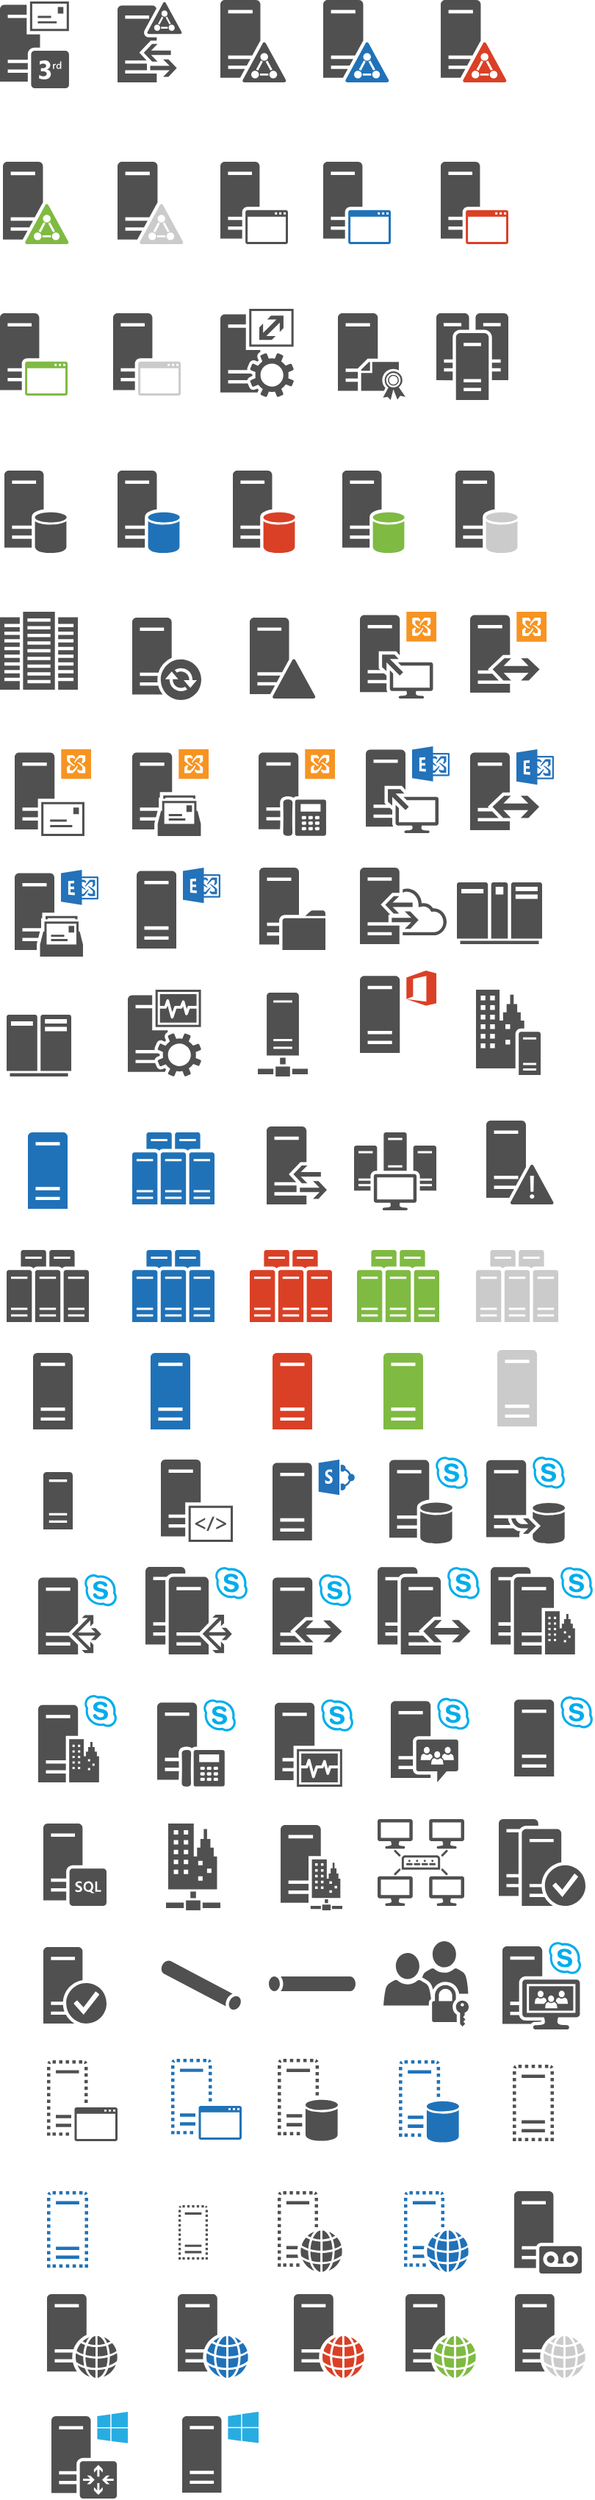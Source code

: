 <mxfile version="24.2.1" type="device">
  <diagram name="Page-1" id="5Z7APpFcgfUc6ZyuO-cr">
    <mxGraphModel dx="1098" dy="665" grid="1" gridSize="10" guides="1" tooltips="1" connect="1" arrows="1" fold="1" page="1" pageScale="1" pageWidth="827" pageHeight="1169" math="0" shadow="0">
      <root>
        <mxCell id="0" />
        <mxCell id="1" parent="0" />
        <mxCell id="42mja_NqprVF22DPiqrY-93" value="" style="sketch=0;pointerEvents=1;shadow=0;dashed=0;html=1;strokeColor=none;fillColor=#505050;labelPosition=center;verticalLabelPosition=bottom;verticalAlign=top;outlineConnect=0;align=center;shape=mxgraph.office.servers.3rd_party_mail_server;" vertex="1" parent="1">
          <mxGeometry x="10" y="21" width="47" height="59" as="geometry" />
        </mxCell>
        <mxCell id="42mja_NqprVF22DPiqrY-94" value="" style="sketch=0;pointerEvents=1;shadow=0;dashed=0;html=1;strokeColor=none;fillColor=#505050;labelPosition=center;verticalLabelPosition=bottom;verticalAlign=top;outlineConnect=0;align=center;shape=mxgraph.office.servers.active_directory_federation_services_proxy;" vertex="1" parent="1">
          <mxGeometry x="90" y="21" width="44" height="55" as="geometry" />
        </mxCell>
        <mxCell id="42mja_NqprVF22DPiqrY-95" value="" style="sketch=0;pointerEvents=1;shadow=0;dashed=0;html=1;strokeColor=none;fillColor=#505050;labelPosition=center;verticalLabelPosition=bottom;verticalAlign=top;outlineConnect=0;align=center;shape=mxgraph.office.servers.active_directory_federation_services_server;" vertex="1" parent="1">
          <mxGeometry x="160" y="20" width="45" height="56" as="geometry" />
        </mxCell>
        <mxCell id="42mja_NqprVF22DPiqrY-96" value="" style="sketch=0;pointerEvents=1;shadow=0;dashed=0;html=1;strokeColor=none;fillColor=#505050;labelPosition=center;verticalLabelPosition=bottom;verticalAlign=top;outlineConnect=0;align=center;shape=mxgraph.office.servers.active_directory_federation_services_server_blue;" vertex="1" parent="1">
          <mxGeometry x="230" y="20" width="45" height="56" as="geometry" />
        </mxCell>
        <mxCell id="42mja_NqprVF22DPiqrY-97" value="" style="sketch=0;pointerEvents=1;shadow=0;dashed=0;html=1;strokeColor=none;fillColor=#505050;labelPosition=center;verticalLabelPosition=bottom;verticalAlign=top;outlineConnect=0;align=center;shape=mxgraph.office.servers.active_directory_federation_services_server_orange;" vertex="1" parent="1">
          <mxGeometry x="310" y="20" width="45" height="56" as="geometry" />
        </mxCell>
        <mxCell id="42mja_NqprVF22DPiqrY-98" value="" style="sketch=0;pointerEvents=1;shadow=0;dashed=0;html=1;strokeColor=none;fillColor=#505050;labelPosition=center;verticalLabelPosition=bottom;verticalAlign=top;outlineConnect=0;align=center;shape=mxgraph.office.servers.active_directory_federation_services_server_green;" vertex="1" parent="1">
          <mxGeometry x="12" y="130" width="45" height="56" as="geometry" />
        </mxCell>
        <mxCell id="42mja_NqprVF22DPiqrY-99" value="" style="sketch=0;pointerEvents=1;shadow=0;dashed=0;html=1;strokeColor=none;fillColor=#505050;labelPosition=center;verticalLabelPosition=bottom;verticalAlign=top;outlineConnect=0;align=center;shape=mxgraph.office.servers.active_directory_federation_services_server_ghosted;" vertex="1" parent="1">
          <mxGeometry x="90" y="130" width="45" height="56" as="geometry" />
        </mxCell>
        <mxCell id="42mja_NqprVF22DPiqrY-100" value="" style="sketch=0;pointerEvents=1;shadow=0;dashed=0;html=1;strokeColor=none;fillColor=#505050;labelPosition=center;verticalLabelPosition=bottom;verticalAlign=top;outlineConnect=0;align=center;shape=mxgraph.office.servers.application_server;" vertex="1" parent="1">
          <mxGeometry x="160" y="130" width="46" height="56" as="geometry" />
        </mxCell>
        <mxCell id="42mja_NqprVF22DPiqrY-101" value="" style="sketch=0;pointerEvents=1;shadow=0;dashed=0;html=1;strokeColor=none;fillColor=#505050;labelPosition=center;verticalLabelPosition=bottom;verticalAlign=top;outlineConnect=0;align=center;shape=mxgraph.office.servers.application_server_blue;" vertex="1" parent="1">
          <mxGeometry x="230" y="130" width="46" height="56" as="geometry" />
        </mxCell>
        <mxCell id="42mja_NqprVF22DPiqrY-102" value="" style="sketch=0;pointerEvents=1;shadow=0;dashed=0;html=1;strokeColor=none;fillColor=#505050;labelPosition=center;verticalLabelPosition=bottom;verticalAlign=top;outlineConnect=0;align=center;shape=mxgraph.office.servers.application_server_orange;" vertex="1" parent="1">
          <mxGeometry x="310" y="130" width="46" height="56" as="geometry" />
        </mxCell>
        <mxCell id="42mja_NqprVF22DPiqrY-103" value="" style="sketch=0;pointerEvents=1;shadow=0;dashed=0;html=1;strokeColor=none;fillColor=#505050;labelPosition=center;verticalLabelPosition=bottom;verticalAlign=top;outlineConnect=0;align=center;shape=mxgraph.office.servers.application_server_green;" vertex="1" parent="1">
          <mxGeometry x="10" y="233" width="46" height="56" as="geometry" />
        </mxCell>
        <mxCell id="42mja_NqprVF22DPiqrY-104" value="" style="sketch=0;pointerEvents=1;shadow=0;dashed=0;html=1;strokeColor=none;fillColor=#505050;labelPosition=center;verticalLabelPosition=bottom;verticalAlign=top;outlineConnect=0;align=center;shape=mxgraph.office.servers.application_server_ghosted;" vertex="1" parent="1">
          <mxGeometry x="87" y="233" width="46" height="56" as="geometry" />
        </mxCell>
        <mxCell id="42mja_NqprVF22DPiqrY-105" value="" style="sketch=0;pointerEvents=1;shadow=0;dashed=0;html=1;strokeColor=none;fillColor=#505050;labelPosition=center;verticalLabelPosition=bottom;verticalAlign=top;outlineConnect=0;align=center;shape=mxgraph.office.servers.call_admission_control_service;" vertex="1" parent="1">
          <mxGeometry x="160" y="230" width="50" height="60" as="geometry" />
        </mxCell>
        <mxCell id="42mja_NqprVF22DPiqrY-106" value="" style="sketch=0;pointerEvents=1;shadow=0;dashed=0;html=1;strokeColor=none;fillColor=#505050;labelPosition=center;verticalLabelPosition=bottom;verticalAlign=top;outlineConnect=0;align=center;shape=mxgraph.office.servers.certificate_authority;" vertex="1" parent="1">
          <mxGeometry x="240" y="233" width="46" height="59" as="geometry" />
        </mxCell>
        <mxCell id="42mja_NqprVF22DPiqrY-107" value="" style="sketch=0;pointerEvents=1;shadow=0;dashed=0;html=1;strokeColor=none;fillColor=#505050;labelPosition=center;verticalLabelPosition=bottom;verticalAlign=top;outlineConnect=0;align=center;shape=mxgraph.office.servers.cluster_server;" vertex="1" parent="1">
          <mxGeometry x="307" y="233" width="49" height="59" as="geometry" />
        </mxCell>
        <mxCell id="42mja_NqprVF22DPiqrY-108" value="" style="sketch=0;pointerEvents=1;shadow=0;dashed=0;html=1;strokeColor=none;fillColor=#505050;labelPosition=center;verticalLabelPosition=bottom;verticalAlign=top;outlineConnect=0;align=center;shape=mxgraph.office.servers.database_server;" vertex="1" parent="1">
          <mxGeometry x="13" y="340" width="43" height="56" as="geometry" />
        </mxCell>
        <mxCell id="42mja_NqprVF22DPiqrY-109" value="" style="sketch=0;pointerEvents=1;shadow=0;dashed=0;html=1;strokeColor=none;fillColor=#505050;labelPosition=center;verticalLabelPosition=bottom;verticalAlign=top;outlineConnect=0;align=center;shape=mxgraph.office.servers.database_server_blue;" vertex="1" parent="1">
          <mxGeometry x="90" y="340" width="43" height="56" as="geometry" />
        </mxCell>
        <mxCell id="42mja_NqprVF22DPiqrY-110" value="" style="sketch=0;pointerEvents=1;shadow=0;dashed=0;html=1;strokeColor=none;fillColor=#505050;labelPosition=center;verticalLabelPosition=bottom;verticalAlign=top;outlineConnect=0;align=center;shape=mxgraph.office.servers.database_server_orange;" vertex="1" parent="1">
          <mxGeometry x="168.5" y="340" width="43" height="56" as="geometry" />
        </mxCell>
        <mxCell id="42mja_NqprVF22DPiqrY-111" value="" style="sketch=0;pointerEvents=1;shadow=0;dashed=0;html=1;strokeColor=none;fillColor=#505050;labelPosition=center;verticalLabelPosition=bottom;verticalAlign=top;outlineConnect=0;align=center;shape=mxgraph.office.servers.database_server_green;" vertex="1" parent="1">
          <mxGeometry x="243" y="340" width="43" height="56" as="geometry" />
        </mxCell>
        <mxCell id="42mja_NqprVF22DPiqrY-112" value="" style="sketch=0;pointerEvents=1;shadow=0;dashed=0;html=1;strokeColor=none;fillColor=#505050;labelPosition=center;verticalLabelPosition=bottom;verticalAlign=top;outlineConnect=0;align=center;shape=mxgraph.office.servers.database_server_ghosted;" vertex="1" parent="1">
          <mxGeometry x="320" y="340" width="43" height="56" as="geometry" />
        </mxCell>
        <mxCell id="42mja_NqprVF22DPiqrY-113" value="" style="sketch=0;pointerEvents=1;shadow=0;dashed=0;html=1;strokeColor=none;fillColor=#505050;labelPosition=center;verticalLabelPosition=bottom;verticalAlign=top;outlineConnect=0;align=center;shape=mxgraph.office.servers.datacenter;" vertex="1" parent="1">
          <mxGeometry x="10" y="436" width="53" height="53" as="geometry" />
        </mxCell>
        <mxCell id="42mja_NqprVF22DPiqrY-114" value="" style="sketch=0;pointerEvents=1;shadow=0;dashed=0;html=1;strokeColor=none;fillColor=#505050;labelPosition=center;verticalLabelPosition=bottom;verticalAlign=top;outlineConnect=0;align=center;shape=mxgraph.office.servers.dirsync_server;" vertex="1" parent="1">
          <mxGeometry x="100" y="440" width="47" height="56" as="geometry" />
        </mxCell>
        <mxCell id="42mja_NqprVF22DPiqrY-115" value="" style="sketch=0;pointerEvents=1;shadow=0;dashed=0;html=1;strokeColor=none;fillColor=#505050;labelPosition=center;verticalLabelPosition=bottom;verticalAlign=top;outlineConnect=0;align=center;shape=mxgraph.office.servers.domain_controller;" vertex="1" parent="1">
          <mxGeometry x="180" y="440" width="45" height="55" as="geometry" />
        </mxCell>
        <mxCell id="42mja_NqprVF22DPiqrY-116" value="" style="sketch=0;pointerEvents=1;shadow=0;dashed=0;html=1;strokeColor=none;fillColor=#505050;labelPosition=center;verticalLabelPosition=bottom;verticalAlign=top;outlineConnect=0;align=center;shape=mxgraph.office.servers.excahnge_client_access_server_role;" vertex="1" parent="1">
          <mxGeometry x="255" y="436" width="52" height="59" as="geometry" />
        </mxCell>
        <mxCell id="42mja_NqprVF22DPiqrY-117" value="" style="sketch=0;pointerEvents=1;shadow=0;dashed=0;html=1;strokeColor=none;fillColor=#505050;labelPosition=center;verticalLabelPosition=bottom;verticalAlign=top;outlineConnect=0;align=center;shape=mxgraph.office.servers.exchange_edge_transport_server_role;" vertex="1" parent="1">
          <mxGeometry x="330" y="436" width="52" height="55" as="geometry" />
        </mxCell>
        <mxCell id="42mja_NqprVF22DPiqrY-118" value="" style="sketch=0;pointerEvents=1;shadow=0;dashed=0;html=1;strokeColor=none;fillColor=#505050;labelPosition=center;verticalLabelPosition=bottom;verticalAlign=top;outlineConnect=0;align=center;shape=mxgraph.office.servers.exchange_hub_transport_server_role;" vertex="1" parent="1">
          <mxGeometry x="20" y="529.5" width="52" height="59" as="geometry" />
        </mxCell>
        <mxCell id="42mja_NqprVF22DPiqrY-119" value="" style="sketch=0;pointerEvents=1;shadow=0;dashed=0;html=1;strokeColor=none;fillColor=#505050;labelPosition=center;verticalLabelPosition=bottom;verticalAlign=top;outlineConnect=0;align=center;shape=mxgraph.office.servers.exchange_mailbox_server_role;" vertex="1" parent="1">
          <mxGeometry x="100" y="529.5" width="52" height="59" as="geometry" />
        </mxCell>
        <mxCell id="42mja_NqprVF22DPiqrY-120" value="" style="sketch=0;pointerEvents=1;shadow=0;dashed=0;html=1;strokeColor=none;fillColor=#505050;labelPosition=center;verticalLabelPosition=bottom;verticalAlign=top;outlineConnect=0;align=center;shape=mxgraph.office.servers.exchange_um_server_role;" vertex="1" parent="1">
          <mxGeometry x="186" y="529.5" width="52" height="59" as="geometry" />
        </mxCell>
        <mxCell id="42mja_NqprVF22DPiqrY-121" value="" style="sketch=0;pointerEvents=1;shadow=0;dashed=0;html=1;strokeColor=none;fillColor=#505050;labelPosition=center;verticalLabelPosition=bottom;verticalAlign=top;outlineConnect=0;align=center;shape=mxgraph.office.servers.exchange_client_access_server;" vertex="1" parent="1">
          <mxGeometry x="259" y="527.5" width="57" height="59" as="geometry" />
        </mxCell>
        <mxCell id="42mja_NqprVF22DPiqrY-122" value="" style="sketch=0;pointerEvents=1;shadow=0;dashed=0;html=1;strokeColor=none;fillColor=#505050;labelPosition=center;verticalLabelPosition=bottom;verticalAlign=top;outlineConnect=0;align=center;shape=mxgraph.office.servers.exchange_edge_transport_server;" vertex="1" parent="1">
          <mxGeometry x="330" y="529.5" width="57" height="55" as="geometry" />
        </mxCell>
        <mxCell id="42mja_NqprVF22DPiqrY-123" value="" style="sketch=0;pointerEvents=1;shadow=0;dashed=0;html=1;strokeColor=none;fillColor=#505050;labelPosition=center;verticalLabelPosition=bottom;verticalAlign=top;outlineConnect=0;align=center;shape=mxgraph.office.servers.exchange_mailbox_server;" vertex="1" parent="1">
          <mxGeometry x="20" y="611.5" width="57" height="59" as="geometry" />
        </mxCell>
        <mxCell id="42mja_NqprVF22DPiqrY-124" value="" style="sketch=0;pointerEvents=1;shadow=0;dashed=0;html=1;strokeColor=none;fillColor=#505050;labelPosition=center;verticalLabelPosition=bottom;verticalAlign=top;outlineConnect=0;align=center;shape=mxgraph.office.servers.exchange_server;" vertex="1" parent="1">
          <mxGeometry x="103" y="610" width="57" height="55" as="geometry" />
        </mxCell>
        <mxCell id="42mja_NqprVF22DPiqrY-125" value="" style="sketch=0;pointerEvents=1;shadow=0;dashed=0;html=1;strokeColor=none;fillColor=#505050;labelPosition=center;verticalLabelPosition=bottom;verticalAlign=top;outlineConnect=0;align=center;shape=mxgraph.office.servers.file_server;" vertex="1" parent="1">
          <mxGeometry x="186.5" y="610" width="45" height="56" as="geometry" />
        </mxCell>
        <mxCell id="42mja_NqprVF22DPiqrY-126" value="" style="sketch=0;pointerEvents=1;shadow=0;dashed=0;html=1;strokeColor=none;fillColor=#505050;labelPosition=center;verticalLabelPosition=bottom;verticalAlign=top;outlineConnect=0;align=center;shape=mxgraph.office.servers.hybrid_server;" vertex="1" parent="1">
          <mxGeometry x="255" y="610" width="59" height="52" as="geometry" />
        </mxCell>
        <mxCell id="42mja_NqprVF22DPiqrY-127" value="" style="sketch=0;pointerEvents=1;shadow=0;dashed=0;html=1;strokeColor=none;fillColor=#505050;labelPosition=center;verticalLabelPosition=bottom;verticalAlign=top;outlineConnect=0;align=center;shape=mxgraph.office.servers.mainframe;" vertex="1" parent="1">
          <mxGeometry x="321" y="620" width="58" height="42" as="geometry" />
        </mxCell>
        <mxCell id="42mja_NqprVF22DPiqrY-128" value="" style="sketch=0;pointerEvents=1;shadow=0;dashed=0;html=1;strokeColor=none;fillColor=#505050;labelPosition=center;verticalLabelPosition=bottom;verticalAlign=top;outlineConnect=0;align=center;shape=mxgraph.office.servers.on_premises_server;" vertex="1" parent="1">
          <mxGeometry x="334" y="693" width="44" height="58" as="geometry" />
        </mxCell>
        <mxCell id="42mja_NqprVF22DPiqrY-129" value="" style="sketch=0;pointerEvents=1;shadow=0;dashed=0;html=1;strokeColor=none;fillColor=#505050;labelPosition=center;verticalLabelPosition=bottom;verticalAlign=top;outlineConnect=0;align=center;shape=mxgraph.office.servers.office_web_apps_server;" vertex="1" parent="1">
          <mxGeometry x="255" y="680" width="52" height="56" as="geometry" />
        </mxCell>
        <mxCell id="42mja_NqprVF22DPiqrY-130" value="" style="sketch=0;pointerEvents=1;shadow=0;dashed=0;html=1;strokeColor=none;fillColor=#505050;labelPosition=center;verticalLabelPosition=bottom;verticalAlign=top;outlineConnect=0;align=center;shape=mxgraph.office.servers.network;" vertex="1" parent="1">
          <mxGeometry x="185.5" y="695" width="34" height="57" as="geometry" />
        </mxCell>
        <mxCell id="42mja_NqprVF22DPiqrY-131" value="" style="sketch=0;pointerEvents=1;shadow=0;dashed=0;html=1;strokeColor=none;fillColor=#505050;labelPosition=center;verticalLabelPosition=bottom;verticalAlign=top;outlineConnect=0;align=center;shape=mxgraph.office.servers.monitoring_sql_reporting_services;" vertex="1" parent="1">
          <mxGeometry x="97" y="693" width="50" height="59" as="geometry" />
        </mxCell>
        <mxCell id="42mja_NqprVF22DPiqrY-132" value="" style="sketch=0;pointerEvents=1;shadow=0;dashed=0;html=1;strokeColor=none;fillColor=#505050;labelPosition=center;verticalLabelPosition=bottom;verticalAlign=top;outlineConnect=0;align=center;shape=mxgraph.office.servers.mainframe_host;" vertex="1" parent="1">
          <mxGeometry x="14.5" y="710" width="44" height="42" as="geometry" />
        </mxCell>
        <mxCell id="42mja_NqprVF22DPiqrY-133" value="" style="sketch=0;pointerEvents=1;shadow=0;dashed=0;html=1;strokeColor=none;labelPosition=center;verticalLabelPosition=bottom;verticalAlign=top;outlineConnect=0;align=center;shape=mxgraph.office.servers.physical_host;fillColor=#2072B8;" vertex="1" parent="1">
          <mxGeometry x="29" y="790" width="27" height="52" as="geometry" />
        </mxCell>
        <mxCell id="42mja_NqprVF22DPiqrY-134" value="" style="sketch=0;pointerEvents=1;shadow=0;dashed=0;html=1;strokeColor=none;labelPosition=center;verticalLabelPosition=bottom;verticalAlign=top;outlineConnect=0;align=center;shape=mxgraph.office.servers.physical_host_farm;fillColor=#2072B8;" vertex="1" parent="1">
          <mxGeometry x="100" y="790" width="56" height="49" as="geometry" />
        </mxCell>
        <mxCell id="42mja_NqprVF22DPiqrY-135" value="" style="sketch=0;pointerEvents=1;shadow=0;dashed=0;html=1;strokeColor=none;fillColor=#505050;labelPosition=center;verticalLabelPosition=bottom;verticalAlign=top;outlineConnect=0;align=center;shape=mxgraph.office.servers.reverse_proxy;" vertex="1" parent="1">
          <mxGeometry x="191.5" y="786" width="41" height="53" as="geometry" />
        </mxCell>
        <mxCell id="42mja_NqprVF22DPiqrY-136" value="" style="sketch=0;pointerEvents=1;shadow=0;dashed=0;html=1;strokeColor=none;fillColor=#505050;labelPosition=center;verticalLabelPosition=bottom;verticalAlign=top;outlineConnect=0;align=center;shape=mxgraph.office.servers.scom;" vertex="1" parent="1">
          <mxGeometry x="251" y="790" width="56" height="53" as="geometry" />
        </mxCell>
        <mxCell id="42mja_NqprVF22DPiqrY-137" value="" style="sketch=0;pointerEvents=1;shadow=0;dashed=0;html=1;strokeColor=none;fillColor=#505050;labelPosition=center;verticalLabelPosition=bottom;verticalAlign=top;outlineConnect=0;align=center;shape=mxgraph.office.servers.server_disaster;" vertex="1" parent="1">
          <mxGeometry x="341" y="782" width="46" height="57" as="geometry" />
        </mxCell>
        <mxCell id="42mja_NqprVF22DPiqrY-138" value="" style="sketch=0;pointerEvents=1;shadow=0;dashed=0;html=1;strokeColor=none;fillColor=#505050;labelPosition=center;verticalLabelPosition=bottom;verticalAlign=top;outlineConnect=0;align=center;shape=mxgraph.office.servers.server_farm;" vertex="1" parent="1">
          <mxGeometry x="14.5" y="870" width="56" height="49" as="geometry" />
        </mxCell>
        <mxCell id="42mja_NqprVF22DPiqrY-139" value="" style="sketch=0;pointerEvents=1;shadow=0;dashed=0;html=1;strokeColor=none;fillColor=#505050;labelPosition=center;verticalLabelPosition=bottom;verticalAlign=top;outlineConnect=0;align=center;shape=mxgraph.office.servers.server_farm;fillColor=#2072B8;" vertex="1" parent="1">
          <mxGeometry x="100" y="870" width="56" height="49" as="geometry" />
        </mxCell>
        <mxCell id="42mja_NqprVF22DPiqrY-140" value="" style="sketch=0;pointerEvents=1;shadow=0;dashed=0;html=1;strokeColor=none;fillColor=#505050;labelPosition=center;verticalLabelPosition=bottom;verticalAlign=top;outlineConnect=0;align=center;shape=mxgraph.office.servers.server_farm;fillColor=#DA4026;" vertex="1" parent="1">
          <mxGeometry x="180" y="870" width="56" height="49" as="geometry" />
        </mxCell>
        <mxCell id="42mja_NqprVF22DPiqrY-141" value="" style="sketch=0;pointerEvents=1;shadow=0;dashed=0;html=1;strokeColor=none;fillColor=#505050;labelPosition=center;verticalLabelPosition=bottom;verticalAlign=top;outlineConnect=0;align=center;shape=mxgraph.office.servers.server_farm;fillColor=#7FBA42;" vertex="1" parent="1">
          <mxGeometry x="253" y="870" width="56" height="49" as="geometry" />
        </mxCell>
        <mxCell id="42mja_NqprVF22DPiqrY-142" value="" style="sketch=0;pointerEvents=1;shadow=0;dashed=0;html=1;strokeColor=none;fillColor=#505050;labelPosition=center;verticalLabelPosition=bottom;verticalAlign=top;outlineConnect=0;align=center;shape=mxgraph.office.servers.server_farm;fillColor=#CCCBCB;" vertex="1" parent="1">
          <mxGeometry x="334" y="870" width="56" height="49" as="geometry" />
        </mxCell>
        <mxCell id="42mja_NqprVF22DPiqrY-143" value="" style="sketch=0;pointerEvents=1;shadow=0;dashed=0;html=1;strokeColor=none;labelPosition=center;verticalLabelPosition=bottom;verticalAlign=top;outlineConnect=0;align=center;shape=mxgraph.office.servers.server_generic;fillColor=#CCCBCB;" vertex="1" parent="1">
          <mxGeometry x="348.5" y="938" width="27" height="52" as="geometry" />
        </mxCell>
        <mxCell id="42mja_NqprVF22DPiqrY-144" value="" style="sketch=0;pointerEvents=1;shadow=0;dashed=0;html=1;strokeColor=none;labelPosition=center;verticalLabelPosition=bottom;verticalAlign=top;outlineConnect=0;align=center;shape=mxgraph.office.servers.server_generic;fillColor=#7FBA42;" vertex="1" parent="1">
          <mxGeometry x="271" y="940" width="27" height="52" as="geometry" />
        </mxCell>
        <mxCell id="42mja_NqprVF22DPiqrY-145" value="" style="sketch=0;pointerEvents=1;shadow=0;dashed=0;html=1;strokeColor=none;labelPosition=center;verticalLabelPosition=bottom;verticalAlign=top;outlineConnect=0;align=center;shape=mxgraph.office.servers.server_generic;fillColor=#DA4026;" vertex="1" parent="1">
          <mxGeometry x="195.5" y="940" width="27" height="52" as="geometry" />
        </mxCell>
        <mxCell id="42mja_NqprVF22DPiqrY-146" value="" style="sketch=0;pointerEvents=1;shadow=0;dashed=0;html=1;strokeColor=none;labelPosition=center;verticalLabelPosition=bottom;verticalAlign=top;outlineConnect=0;align=center;shape=mxgraph.office.servers.server_generic;fillColor=#2072B8;" vertex="1" parent="1">
          <mxGeometry x="112.5" y="940" width="27" height="52" as="geometry" />
        </mxCell>
        <mxCell id="42mja_NqprVF22DPiqrY-147" value="" style="sketch=0;pointerEvents=1;shadow=0;dashed=0;html=1;strokeColor=none;fillColor=#505050;labelPosition=center;verticalLabelPosition=bottom;verticalAlign=top;outlineConnect=0;align=center;shape=mxgraph.office.servers.server_generic;" vertex="1" parent="1">
          <mxGeometry x="32.5" y="940" width="27" height="52" as="geometry" />
        </mxCell>
        <mxCell id="42mja_NqprVF22DPiqrY-148" value="" style="sketch=0;pointerEvents=1;shadow=0;dashed=0;html=1;strokeColor=none;fillColor=#505050;labelPosition=center;verticalLabelPosition=bottom;verticalAlign=top;outlineConnect=0;align=center;shape=mxgraph.office.servers.server_generic;" vertex="1" parent="1">
          <mxGeometry x="39.5" y="1021" width="20" height="39" as="geometry" />
        </mxCell>
        <mxCell id="42mja_NqprVF22DPiqrY-149" value="" style="sketch=0;pointerEvents=1;shadow=0;dashed=0;html=1;strokeColor=none;fillColor=#505050;labelPosition=center;verticalLabelPosition=bottom;verticalAlign=top;outlineConnect=0;align=center;shape=mxgraph.office.servers.server_side_code;" vertex="1" parent="1">
          <mxGeometry x="119.5" y="1012.5" width="49" height="56" as="geometry" />
        </mxCell>
        <mxCell id="42mja_NqprVF22DPiqrY-150" value="" style="sketch=0;pointerEvents=1;shadow=0;dashed=0;html=1;strokeColor=none;fillColor=#505050;labelPosition=center;verticalLabelPosition=bottom;verticalAlign=top;outlineConnect=0;align=center;shape=mxgraph.office.servers.sharepoint_server;" vertex="1" parent="1">
          <mxGeometry x="195.5" y="1012.5" width="56" height="55" as="geometry" />
        </mxCell>
        <mxCell id="42mja_NqprVF22DPiqrY-151" value="" style="sketch=0;pointerEvents=1;shadow=0;dashed=0;html=1;strokeColor=none;fillColor=#505050;labelPosition=center;verticalLabelPosition=bottom;verticalAlign=top;outlineConnect=0;align=center;shape=mxgraph.office.servers.skype_for_business_back_end_server;" vertex="1" parent="1">
          <mxGeometry x="275" y="1010" width="54" height="60" as="geometry" />
        </mxCell>
        <mxCell id="42mja_NqprVF22DPiqrY-152" value="" style="sketch=0;pointerEvents=1;shadow=0;dashed=0;html=1;strokeColor=none;fillColor=#505050;labelPosition=center;verticalLabelPosition=bottom;verticalAlign=top;outlineConnect=0;align=center;shape=mxgraph.office.servers.skype_for_business_back_end_server_mirror;" vertex="1" parent="1">
          <mxGeometry x="341" y="1010" width="54" height="60" as="geometry" />
        </mxCell>
        <mxCell id="42mja_NqprVF22DPiqrY-153" value="" style="sketch=0;pointerEvents=1;shadow=0;dashed=0;html=1;strokeColor=none;fillColor=#505050;labelPosition=center;verticalLabelPosition=bottom;verticalAlign=top;outlineConnect=0;align=center;shape=mxgraph.office.servers.skype_for_business_front_end_pool;" vertex="1" parent="1">
          <mxGeometry x="344" y="1085" width="70" height="60" as="geometry" />
        </mxCell>
        <mxCell id="42mja_NqprVF22DPiqrY-154" value="" style="sketch=0;pointerEvents=1;shadow=0;dashed=0;html=1;strokeColor=none;fillColor=#505050;labelPosition=center;verticalLabelPosition=bottom;verticalAlign=top;outlineConnect=0;align=center;shape=mxgraph.office.servers.skype_for_business_edge_server_pool;" vertex="1" parent="1">
          <mxGeometry x="267" y="1085" width="70" height="60" as="geometry" />
        </mxCell>
        <mxCell id="42mja_NqprVF22DPiqrY-155" value="" style="sketch=0;pointerEvents=1;shadow=0;dashed=0;html=1;strokeColor=none;fillColor=#505050;labelPosition=center;verticalLabelPosition=bottom;verticalAlign=top;outlineConnect=0;align=center;shape=mxgraph.office.servers.skype_for_business_edge_server;" vertex="1" parent="1">
          <mxGeometry x="195.5" y="1090" width="54" height="55" as="geometry" />
        </mxCell>
        <mxCell id="42mja_NqprVF22DPiqrY-156" value="" style="sketch=0;pointerEvents=1;shadow=0;dashed=0;html=1;strokeColor=none;fillColor=#505050;labelPosition=center;verticalLabelPosition=bottom;verticalAlign=top;outlineConnect=0;align=center;shape=mxgraph.office.servers.skype_for_business_director_array;" vertex="1" parent="1">
          <mxGeometry x="109" y="1085" width="70" height="60" as="geometry" />
        </mxCell>
        <mxCell id="42mja_NqprVF22DPiqrY-157" value="" style="sketch=0;pointerEvents=1;shadow=0;dashed=0;html=1;strokeColor=none;fillColor=#505050;labelPosition=center;verticalLabelPosition=bottom;verticalAlign=top;outlineConnect=0;align=center;shape=mxgraph.office.servers.skype_for_business_director;" vertex="1" parent="1">
          <mxGeometry x="36" y="1090" width="54" height="55" as="geometry" />
        </mxCell>
        <mxCell id="42mja_NqprVF22DPiqrY-158" value="" style="sketch=0;pointerEvents=1;shadow=0;dashed=0;html=1;strokeColor=none;fillColor=#505050;labelPosition=center;verticalLabelPosition=bottom;verticalAlign=top;outlineConnect=0;align=center;shape=mxgraph.office.servers.skype_for_business_front_end_server;" vertex="1" parent="1">
          <mxGeometry x="36" y="1172" width="54" height="60" as="geometry" />
        </mxCell>
        <mxCell id="42mja_NqprVF22DPiqrY-159" value="" style="sketch=0;pointerEvents=1;shadow=0;dashed=0;html=1;strokeColor=none;fillColor=#505050;labelPosition=center;verticalLabelPosition=bottom;verticalAlign=top;outlineConnect=0;align=center;shape=mxgraph.office.servers.skype_for_business_mediation_server;" vertex="1" parent="1">
          <mxGeometry x="117" y="1175" width="54" height="60" as="geometry" />
        </mxCell>
        <mxCell id="42mja_NqprVF22DPiqrY-160" value="" style="sketch=0;pointerEvents=1;shadow=0;dashed=0;html=1;strokeColor=none;fillColor=#505050;labelPosition=center;verticalLabelPosition=bottom;verticalAlign=top;outlineConnect=0;align=center;shape=mxgraph.office.servers.skype_for_business_monitoring_server;" vertex="1" parent="1">
          <mxGeometry x="197" y="1175" width="54" height="60" as="geometry" />
        </mxCell>
        <mxCell id="42mja_NqprVF22DPiqrY-161" value="" style="sketch=0;pointerEvents=1;shadow=0;dashed=0;html=1;strokeColor=none;fillColor=#505050;labelPosition=center;verticalLabelPosition=bottom;verticalAlign=top;outlineConnect=0;align=center;shape=mxgraph.office.servers.skype_for_business_persistent_chat_server;" vertex="1" parent="1">
          <mxGeometry x="276" y="1174" width="54" height="58" as="geometry" />
        </mxCell>
        <mxCell id="42mja_NqprVF22DPiqrY-162" value="" style="sketch=0;pointerEvents=1;shadow=0;dashed=0;html=1;strokeColor=none;fillColor=#505050;labelPosition=center;verticalLabelPosition=bottom;verticalAlign=top;outlineConnect=0;align=center;shape=mxgraph.office.servers.skype_for_business_server;" vertex="1" parent="1">
          <mxGeometry x="360" y="1173" width="54" height="55" as="geometry" />
        </mxCell>
        <mxCell id="42mja_NqprVF22DPiqrY-163" value="" style="sketch=0;pointerEvents=1;shadow=0;dashed=0;html=1;strokeColor=none;fillColor=#505050;labelPosition=center;verticalLabelPosition=bottom;verticalAlign=top;outlineConnect=0;align=center;shape=mxgraph.office.servers.trusted_application_pool;" vertex="1" parent="1">
          <mxGeometry x="349.5" y="1257" width="59" height="59" as="geometry" />
        </mxCell>
        <mxCell id="42mja_NqprVF22DPiqrY-164" value="" style="sketch=0;pointerEvents=1;shadow=0;dashed=0;html=1;strokeColor=none;fillColor=#505050;labelPosition=center;verticalLabelPosition=bottom;verticalAlign=top;outlineConnect=0;align=center;shape=mxgraph.office.servers.topology_builder;" vertex="1" parent="1">
          <mxGeometry x="267" y="1257" width="59" height="59" as="geometry" />
        </mxCell>
        <mxCell id="42mja_NqprVF22DPiqrY-165" value="" style="sketch=0;pointerEvents=1;shadow=0;dashed=0;html=1;strokeColor=none;fillColor=#505050;labelPosition=center;verticalLabelPosition=bottom;verticalAlign=top;outlineConnect=0;align=center;shape=mxgraph.office.servers.survivable_branch_server;" vertex="1" parent="1">
          <mxGeometry x="201" y="1261" width="42" height="58" as="geometry" />
        </mxCell>
        <mxCell id="42mja_NqprVF22DPiqrY-166" value="" style="sketch=0;pointerEvents=1;shadow=0;dashed=0;html=1;strokeColor=none;fillColor=#505050;labelPosition=center;verticalLabelPosition=bottom;verticalAlign=top;outlineConnect=0;align=center;shape=mxgraph.office.servers.survivable_branch_appliance;" vertex="1" parent="1">
          <mxGeometry x="123" y="1260" width="37" height="59" as="geometry" />
        </mxCell>
        <mxCell id="42mja_NqprVF22DPiqrY-167" value="" style="sketch=0;pointerEvents=1;shadow=0;dashed=0;html=1;strokeColor=none;fillColor=#505050;labelPosition=center;verticalLabelPosition=bottom;verticalAlign=top;outlineConnect=0;align=center;shape=mxgraph.office.servers.sql_server;" vertex="1" parent="1">
          <mxGeometry x="39.5" y="1260" width="43" height="56" as="geometry" />
        </mxCell>
        <mxCell id="42mja_NqprVF22DPiqrY-168" value="" style="sketch=0;pointerEvents=1;shadow=0;dashed=0;html=1;strokeColor=none;fillColor=#505050;labelPosition=center;verticalLabelPosition=bottom;verticalAlign=top;outlineConnect=0;align=center;shape=mxgraph.office.servers.trusted_application_server;" vertex="1" parent="1">
          <mxGeometry x="39.5" y="1344" width="43" height="52" as="geometry" />
        </mxCell>
        <mxCell id="42mja_NqprVF22DPiqrY-169" value="" style="sketch=0;pointerEvents=1;shadow=0;dashed=0;html=1;strokeColor=none;fillColor=#505050;labelPosition=center;verticalLabelPosition=bottom;verticalAlign=top;outlineConnect=0;align=center;shape=mxgraph.office.servers.tunnel_angled;" vertex="1" parent="1">
          <mxGeometry x="119.5" y="1352.5" width="55" height="35" as="geometry" />
        </mxCell>
        <mxCell id="42mja_NqprVF22DPiqrY-170" value="" style="sketch=0;pointerEvents=1;shadow=0;dashed=0;html=1;strokeColor=none;fillColor=#505050;labelPosition=center;verticalLabelPosition=bottom;verticalAlign=top;outlineConnect=0;align=center;shape=mxgraph.office.servers.tunnel_straight;" vertex="1" parent="1">
          <mxGeometry x="193" y="1364" width="59" height="10" as="geometry" />
        </mxCell>
        <mxCell id="42mja_NqprVF22DPiqrY-171" value="" style="sketch=0;pointerEvents=1;shadow=0;dashed=0;html=1;strokeColor=none;fillColor=#505050;labelPosition=center;verticalLabelPosition=bottom;verticalAlign=top;outlineConnect=0;align=center;shape=mxgraph.office.servers.universal_security_group;" vertex="1" parent="1">
          <mxGeometry x="271" y="1340" width="58" height="58" as="geometry" />
        </mxCell>
        <mxCell id="42mja_NqprVF22DPiqrY-172" value="" style="sketch=0;pointerEvents=1;shadow=0;dashed=0;html=1;strokeColor=none;fillColor=#505050;labelPosition=center;verticalLabelPosition=bottom;verticalAlign=top;outlineConnect=0;align=center;shape=mxgraph.office.servers.video_interop_server;" vertex="1" parent="1">
          <mxGeometry x="352" y="1340" width="54" height="60" as="geometry" />
        </mxCell>
        <mxCell id="42mja_NqprVF22DPiqrY-173" value="" style="sketch=0;pointerEvents=1;shadow=0;dashed=0;html=1;strokeColor=none;fillColor=#505050;labelPosition=center;verticalLabelPosition=bottom;verticalAlign=top;outlineConnect=0;align=center;shape=mxgraph.office.servers.virtual_server;" vertex="1" parent="1">
          <mxGeometry x="359" y="1424" width="28" height="52" as="geometry" />
        </mxCell>
        <mxCell id="42mja_NqprVF22DPiqrY-174" value="" style="sketch=0;pointerEvents=1;shadow=0;dashed=0;html=1;strokeColor=none;labelPosition=center;verticalLabelPosition=bottom;verticalAlign=top;outlineConnect=0;align=center;shape=mxgraph.office.servers.virtual_database_server;fillColor=#2072B8;" vertex="1" parent="1">
          <mxGeometry x="281.5" y="1421" width="41" height="56" as="geometry" />
        </mxCell>
        <mxCell id="42mja_NqprVF22DPiqrY-175" value="" style="sketch=0;pointerEvents=1;shadow=0;dashed=0;html=1;strokeColor=none;fillColor=#505050;labelPosition=center;verticalLabelPosition=bottom;verticalAlign=top;outlineConnect=0;align=center;shape=mxgraph.office.servers.virtual_database_server;" vertex="1" parent="1">
          <mxGeometry x="199" y="1420" width="41" height="56" as="geometry" />
        </mxCell>
        <mxCell id="42mja_NqprVF22DPiqrY-176" value="" style="sketch=0;pointerEvents=1;shadow=0;dashed=0;html=1;strokeColor=none;labelPosition=center;verticalLabelPosition=bottom;verticalAlign=top;outlineConnect=0;align=center;shape=mxgraph.office.servers.virtual_application_server;fillColor=#2072B8;" vertex="1" parent="1">
          <mxGeometry x="126.5" y="1420" width="48" height="55" as="geometry" />
        </mxCell>
        <mxCell id="42mja_NqprVF22DPiqrY-177" value="" style="sketch=0;pointerEvents=1;shadow=0;dashed=0;html=1;strokeColor=none;fillColor=#505050;labelPosition=center;verticalLabelPosition=bottom;verticalAlign=top;outlineConnect=0;align=center;shape=mxgraph.office.servers.virtual_application_server;" vertex="1" parent="1">
          <mxGeometry x="42" y="1421" width="48" height="55" as="geometry" />
        </mxCell>
        <mxCell id="42mja_NqprVF22DPiqrY-178" value="" style="sketch=0;pointerEvents=1;shadow=0;dashed=0;html=1;strokeColor=none;labelPosition=center;verticalLabelPosition=bottom;verticalAlign=top;outlineConnect=0;align=center;shape=mxgraph.office.servers.virtual_server;fillColor=#2072B8;" vertex="1" parent="1">
          <mxGeometry x="42" y="1510" width="28" height="52" as="geometry" />
        </mxCell>
        <mxCell id="42mja_NqprVF22DPiqrY-179" value="" style="sketch=0;pointerEvents=1;shadow=0;dashed=0;html=1;strokeColor=none;fillColor=#505050;labelPosition=center;verticalLabelPosition=bottom;verticalAlign=top;outlineConnect=0;align=center;shape=mxgraph.office.servers.virtual_server;" vertex="1" parent="1">
          <mxGeometry x="131.5" y="1519.5" width="20" height="37" as="geometry" />
        </mxCell>
        <mxCell id="42mja_NqprVF22DPiqrY-180" value="" style="sketch=0;pointerEvents=1;shadow=0;dashed=0;html=1;strokeColor=none;fillColor=#505050;labelPosition=center;verticalLabelPosition=bottom;verticalAlign=top;outlineConnect=0;align=center;shape=mxgraph.office.servers.virtual_web_server;" vertex="1" parent="1">
          <mxGeometry x="199" y="1510" width="44" height="55" as="geometry" />
        </mxCell>
        <mxCell id="42mja_NqprVF22DPiqrY-181" value="" style="sketch=0;pointerEvents=1;shadow=0;dashed=0;html=1;strokeColor=none;labelPosition=center;verticalLabelPosition=bottom;verticalAlign=top;outlineConnect=0;align=center;shape=mxgraph.office.servers.virtual_web_server;fillColor=#2072B8;" vertex="1" parent="1">
          <mxGeometry x="285" y="1510" width="44" height="55" as="geometry" />
        </mxCell>
        <mxCell id="42mja_NqprVF22DPiqrY-182" value="" style="sketch=0;pointerEvents=1;shadow=0;dashed=0;html=1;strokeColor=none;fillColor=#505050;labelPosition=center;verticalLabelPosition=bottom;verticalAlign=top;outlineConnect=0;align=center;shape=mxgraph.office.servers.vociemail_preview_partner;" vertex="1" parent="1">
          <mxGeometry x="360" y="1510" width="46" height="56" as="geometry" />
        </mxCell>
        <mxCell id="42mja_NqprVF22DPiqrY-183" value="" style="sketch=0;pointerEvents=1;shadow=0;dashed=0;html=1;strokeColor=none;fillColor=#505050;labelPosition=center;verticalLabelPosition=bottom;verticalAlign=top;outlineConnect=0;align=center;shape=mxgraph.office.servers.web_server;" vertex="1" parent="1">
          <mxGeometry x="42" y="1580" width="48" height="57" as="geometry" />
        </mxCell>
        <mxCell id="42mja_NqprVF22DPiqrY-184" value="" style="sketch=0;pointerEvents=1;shadow=0;dashed=0;html=1;strokeColor=none;fillColor=#505050;labelPosition=center;verticalLabelPosition=bottom;verticalAlign=top;outlineConnect=0;align=center;shape=mxgraph.office.servers.web_server_blue;" vertex="1" parent="1">
          <mxGeometry x="131" y="1580" width="48" height="57" as="geometry" />
        </mxCell>
        <mxCell id="42mja_NqprVF22DPiqrY-185" value="" style="sketch=0;pointerEvents=1;shadow=0;dashed=0;html=1;strokeColor=none;fillColor=#505050;labelPosition=center;verticalLabelPosition=bottom;verticalAlign=top;outlineConnect=0;align=center;shape=mxgraph.office.servers.web_server_orange;" vertex="1" parent="1">
          <mxGeometry x="210" y="1580" width="48" height="57" as="geometry" />
        </mxCell>
        <mxCell id="42mja_NqprVF22DPiqrY-186" value="" style="sketch=0;pointerEvents=1;shadow=0;dashed=0;html=1;strokeColor=none;fillColor=#505050;labelPosition=center;verticalLabelPosition=bottom;verticalAlign=top;outlineConnect=0;align=center;shape=mxgraph.office.servers.web_server_green;" vertex="1" parent="1">
          <mxGeometry x="286" y="1580" width="48" height="57" as="geometry" />
        </mxCell>
        <mxCell id="42mja_NqprVF22DPiqrY-187" value="" style="sketch=0;pointerEvents=1;shadow=0;dashed=0;html=1;strokeColor=none;fillColor=#505050;labelPosition=center;verticalLabelPosition=bottom;verticalAlign=top;outlineConnect=0;align=center;shape=mxgraph.office.servers.web_server_ghosted;" vertex="1" parent="1">
          <mxGeometry x="360.5" y="1580" width="48" height="57" as="geometry" />
        </mxCell>
        <mxCell id="42mja_NqprVF22DPiqrY-188" value="" style="sketch=0;pointerEvents=1;shadow=0;dashed=0;html=1;strokeColor=none;fillColor=#505050;labelPosition=center;verticalLabelPosition=bottom;verticalAlign=top;outlineConnect=0;align=center;shape=mxgraph.office.servers.windows_router;" vertex="1" parent="1">
          <mxGeometry x="45" y="1660" width="52" height="59" as="geometry" />
        </mxCell>
        <mxCell id="42mja_NqprVF22DPiqrY-189" value="" style="sketch=0;pointerEvents=1;shadow=0;dashed=0;html=1;strokeColor=none;fillColor=#505050;labelPosition=center;verticalLabelPosition=bottom;verticalAlign=top;outlineConnect=0;align=center;shape=mxgraph.office.servers.windows_server;" vertex="1" parent="1">
          <mxGeometry x="134" y="1660" width="52" height="55" as="geometry" />
        </mxCell>
      </root>
    </mxGraphModel>
  </diagram>
</mxfile>
